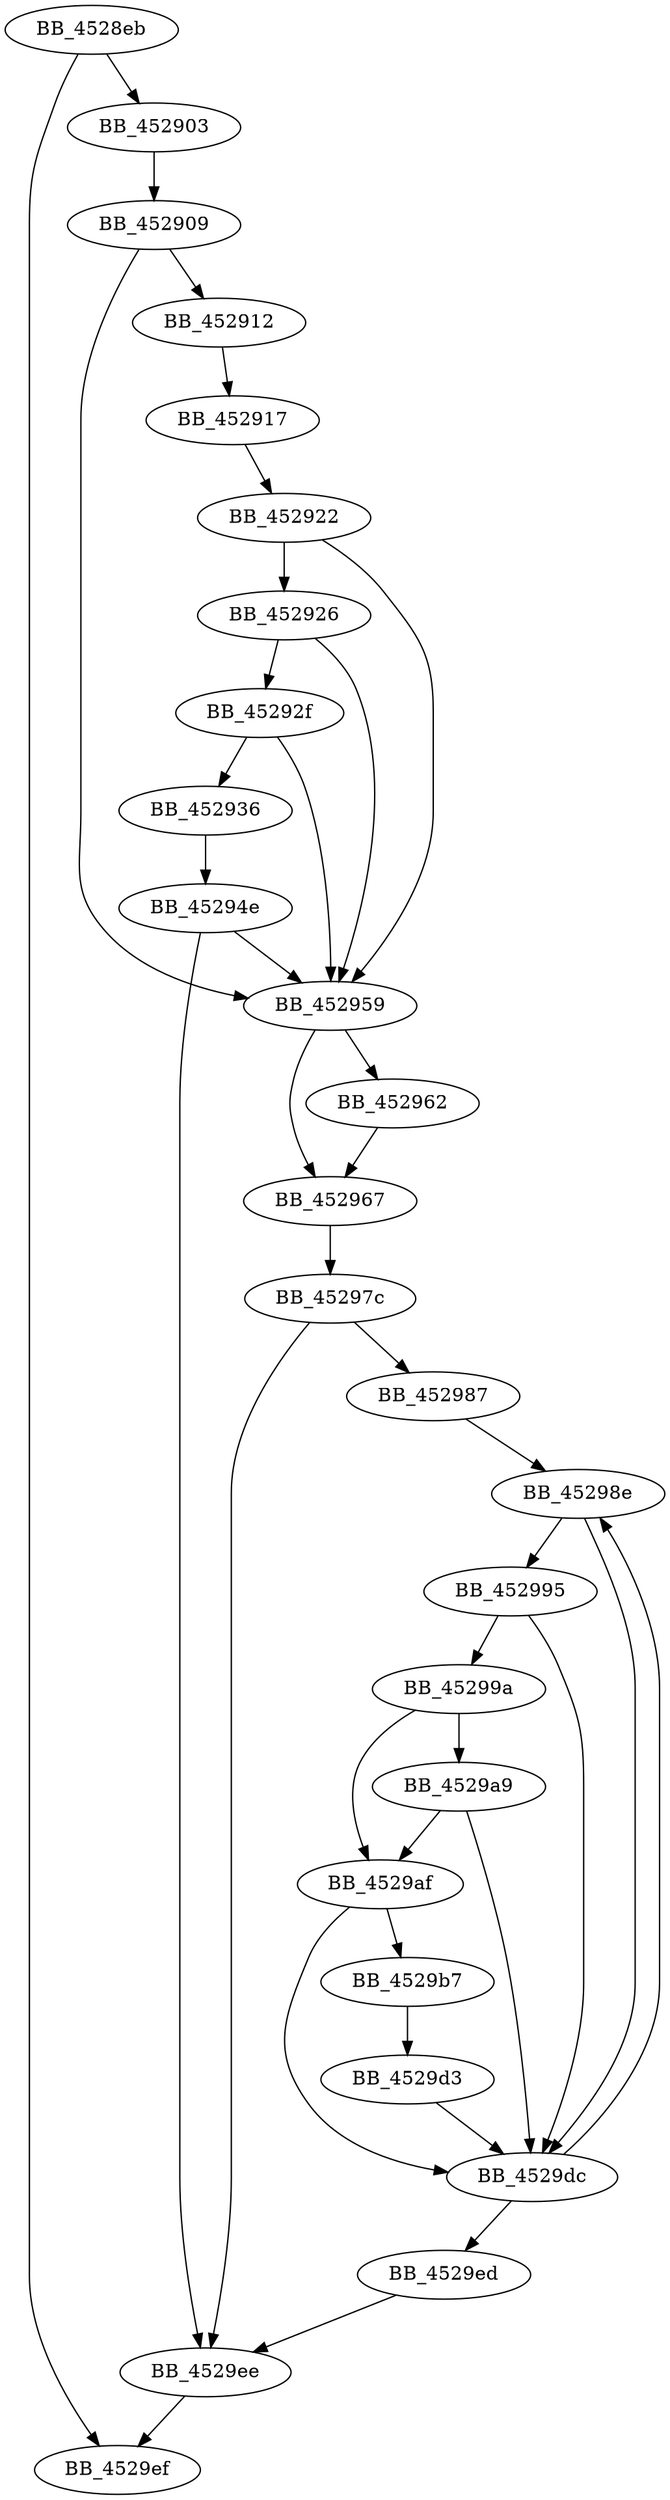 DiGraph sub_4528EB{
BB_4528eb->BB_452903
BB_4528eb->BB_4529ef
BB_452903->BB_452909
BB_452909->BB_452912
BB_452909->BB_452959
BB_452912->BB_452917
BB_452917->BB_452922
BB_452922->BB_452926
BB_452922->BB_452959
BB_452926->BB_45292f
BB_452926->BB_452959
BB_45292f->BB_452936
BB_45292f->BB_452959
BB_452936->BB_45294e
BB_45294e->BB_452959
BB_45294e->BB_4529ee
BB_452959->BB_452962
BB_452959->BB_452967
BB_452962->BB_452967
BB_452967->BB_45297c
BB_45297c->BB_452987
BB_45297c->BB_4529ee
BB_452987->BB_45298e
BB_45298e->BB_452995
BB_45298e->BB_4529dc
BB_452995->BB_45299a
BB_452995->BB_4529dc
BB_45299a->BB_4529a9
BB_45299a->BB_4529af
BB_4529a9->BB_4529af
BB_4529a9->BB_4529dc
BB_4529af->BB_4529b7
BB_4529af->BB_4529dc
BB_4529b7->BB_4529d3
BB_4529d3->BB_4529dc
BB_4529dc->BB_45298e
BB_4529dc->BB_4529ed
BB_4529ed->BB_4529ee
BB_4529ee->BB_4529ef
}
